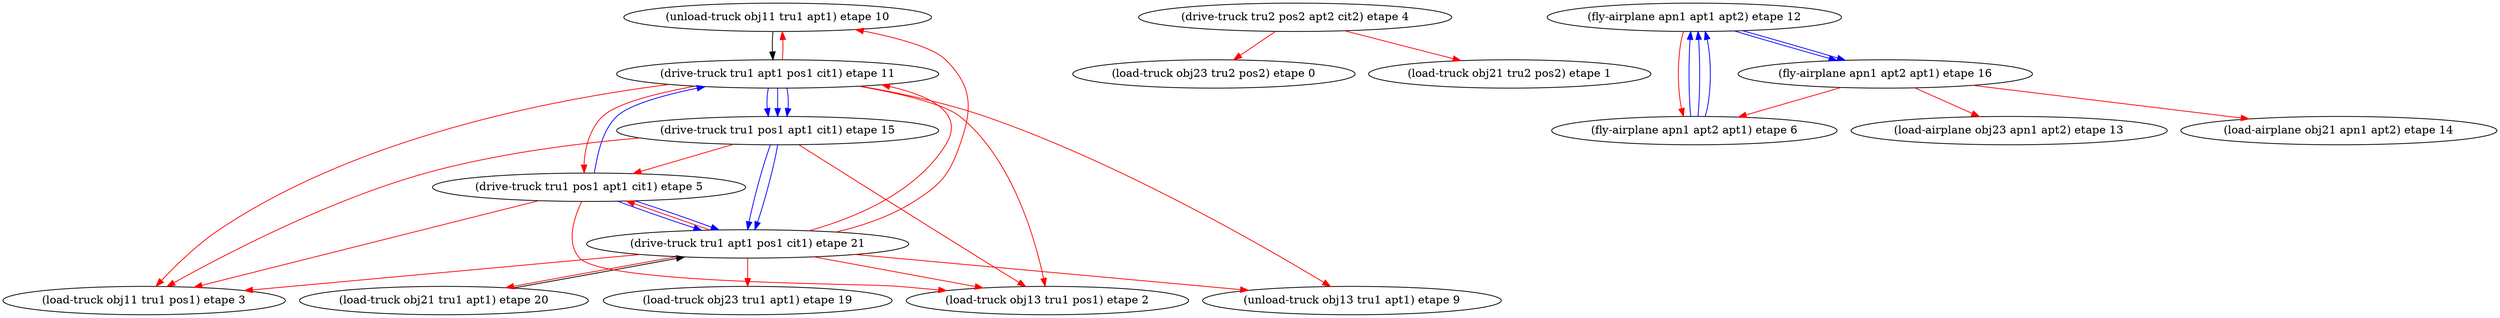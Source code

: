 digraph D { 
"(unload-truck obj11 tru1 apt1) etape 10" -> "(drive-truck tru1 apt1 pos1 cit1) etape 11";
"(load-truck obj21 tru1 apt1) etape 20" -> "(drive-truck tru1 apt1 pos1 cit1) etape 21";
edge [color=red];
"(drive-truck tru2 pos2 apt2 cit2) etape 4" -> "(load-truck obj23 tru2 pos2) etape 0";
edge [color=red];
"(drive-truck tru2 pos2 apt2 cit2) etape 4" -> "(load-truck obj21 tru2 pos2) etape 1";
edge [color=red];
"(drive-truck tru1 pos1 apt1 cit1) etape 5" -> "(load-truck obj13 tru1 pos1) etape 2";
edge [color=red];
"(drive-truck tru1 apt1 pos1 cit1) etape 11" -> "(load-truck obj13 tru1 pos1) etape 2";
edge [color=red];
"(drive-truck tru1 pos1 apt1 cit1) etape 15" -> "(load-truck obj13 tru1 pos1) etape 2";
edge [color=red];
"(drive-truck tru1 apt1 pos1 cit1) etape 21" -> "(load-truck obj13 tru1 pos1) etape 2";
edge [color=red];
"(drive-truck tru1 pos1 apt1 cit1) etape 5" -> "(load-truck obj11 tru1 pos1) etape 3";
edge [color=red];
"(drive-truck tru1 apt1 pos1 cit1) etape 11" -> "(load-truck obj11 tru1 pos1) etape 3";
edge [color=red];
"(drive-truck tru1 pos1 apt1 cit1) etape 15" -> "(load-truck obj11 tru1 pos1) etape 3";
edge [color=red];
"(drive-truck tru1 apt1 pos1 cit1) etape 21" -> "(load-truck obj11 tru1 pos1) etape 3";
edge [color=red];
"(drive-truck tru1 apt1 pos1 cit1) etape 11" -> "(drive-truck tru1 pos1 apt1 cit1) etape 5";
edge [color=red];
"(drive-truck tru1 pos1 apt1 cit1) etape 15" -> "(drive-truck tru1 pos1 apt1 cit1) etape 5";
edge [color=red];
"(drive-truck tru1 apt1 pos1 cit1) etape 21" -> "(drive-truck tru1 pos1 apt1 cit1) etape 5";
edge [color=red];
"(fly-airplane apn1 apt1 apt2) etape 12" -> "(fly-airplane apn1 apt2 apt1) etape 6";
edge [color=red];
"(fly-airplane apn1 apt2 apt1) etape 16" -> "(fly-airplane apn1 apt2 apt1) etape 6";
edge [color=red];
"(drive-truck tru1 apt1 pos1 cit1) etape 11" -> "(unload-truck obj13 tru1 apt1) etape 9";
edge [color=red];
"(drive-truck tru1 apt1 pos1 cit1) etape 21" -> "(unload-truck obj13 tru1 apt1) etape 9";
edge [color=red];
"(drive-truck tru1 apt1 pos1 cit1) etape 11" -> "(unload-truck obj11 tru1 apt1) etape 10";
edge [color=red];
"(drive-truck tru1 apt1 pos1 cit1) etape 21" -> "(unload-truck obj11 tru1 apt1) etape 10";
edge [color=red];
"(drive-truck tru1 apt1 pos1 cit1) etape 21" -> "(drive-truck tru1 apt1 pos1 cit1) etape 11";
edge [color=blue];
"(fly-airplane apn1 apt2 apt1) etape 6" -> "(fly-airplane apn1 apt1 apt2) etape 12";
edge [color=red];
"(fly-airplane apn1 apt2 apt1) etape 16" -> "(load-airplane obj23 apn1 apt2) etape 13";
edge [color=blue];
"(fly-airplane apn1 apt2 apt1) etape 6" -> "(fly-airplane apn1 apt1 apt2) etape 12";
edge [color=red];
"(fly-airplane apn1 apt2 apt1) etape 16" -> "(load-airplane obj21 apn1 apt2) etape 14";
edge [color=blue];
"(drive-truck tru1 pos1 apt1 cit1) etape 5" -> "(drive-truck tru1 apt1 pos1 cit1) etape 11";
edge [color=blue];
"(fly-airplane apn1 apt2 apt1) etape 6" -> "(fly-airplane apn1 apt1 apt2) etape 12";
edge [color=blue];
"(fly-airplane apn1 apt1 apt2) etape 12" -> "(fly-airplane apn1 apt2 apt1) etape 16";
edge [color=blue];
"(fly-airplane apn1 apt1 apt2) etape 12" -> "(fly-airplane apn1 apt2 apt1) etape 16";
edge [color=blue];
"(drive-truck tru1 apt1 pos1 cit1) etape 11" -> "(drive-truck tru1 pos1 apt1 cit1) etape 15";
edge [color=red];
"(drive-truck tru1 apt1 pos1 cit1) etape 21" -> "(load-truck obj23 tru1 apt1) etape 19";
edge [color=blue];
"(drive-truck tru1 apt1 pos1 cit1) etape 11" -> "(drive-truck tru1 pos1 apt1 cit1) etape 15";
edge [color=red];
"(drive-truck tru1 apt1 pos1 cit1) etape 21" -> "(load-truck obj21 tru1 apt1) etape 20";
edge [color=blue];
"(drive-truck tru1 apt1 pos1 cit1) etape 11" -> "(drive-truck tru1 pos1 apt1 cit1) etape 15";
edge [color=blue];
"(drive-truck tru1 pos1 apt1 cit1) etape 5" -> "(drive-truck tru1 apt1 pos1 cit1) etape 21";
edge [color=blue];
"(drive-truck tru1 pos1 apt1 cit1) etape 15" -> "(drive-truck tru1 apt1 pos1 cit1) etape 21";
edge [color=blue];
"(drive-truck tru1 pos1 apt1 cit1) etape 5" -> "(drive-truck tru1 apt1 pos1 cit1) etape 21";
edge [color=blue];
"(drive-truck tru1 pos1 apt1 cit1) etape 15" -> "(drive-truck tru1 apt1 pos1 cit1) etape 21";
edge [color=red];
} 